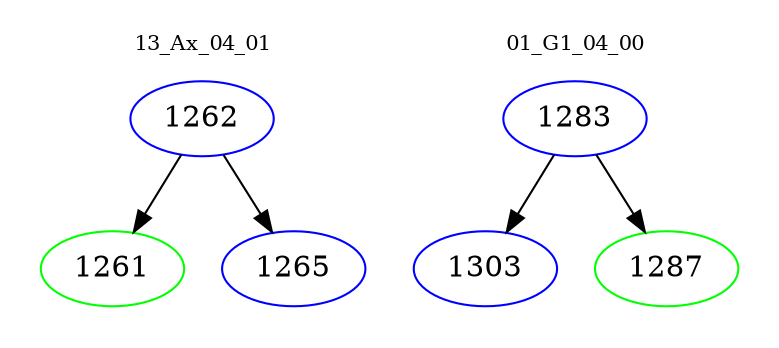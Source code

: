 digraph{
subgraph cluster_0 {
color = white
label = "13_Ax_04_01";
fontsize=10;
T0_1262 [label="1262", color="blue"]
T0_1262 -> T0_1261 [color="black"]
T0_1261 [label="1261", color="green"]
T0_1262 -> T0_1265 [color="black"]
T0_1265 [label="1265", color="blue"]
}
subgraph cluster_1 {
color = white
label = "01_G1_04_00";
fontsize=10;
T1_1283 [label="1283", color="blue"]
T1_1283 -> T1_1303 [color="black"]
T1_1303 [label="1303", color="blue"]
T1_1283 -> T1_1287 [color="black"]
T1_1287 [label="1287", color="green"]
}
}
